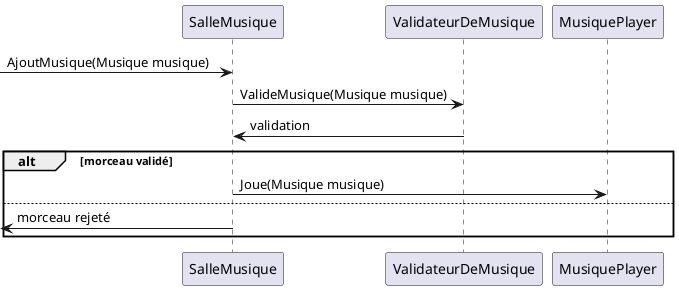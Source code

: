 @startuml sequence

-> SalleMusique : AjoutMusique(Musique musique)
SalleMusique -> ValidateurDeMusique : ValideMusique(Musique musique)
SalleMusique <- ValidateurDeMusique : validation
alt morceau validé
    SalleMusique -> MusiquePlayer : Joue(Musique musique)
else
<- SalleMusique: morceau rejeté
end

@enduml
